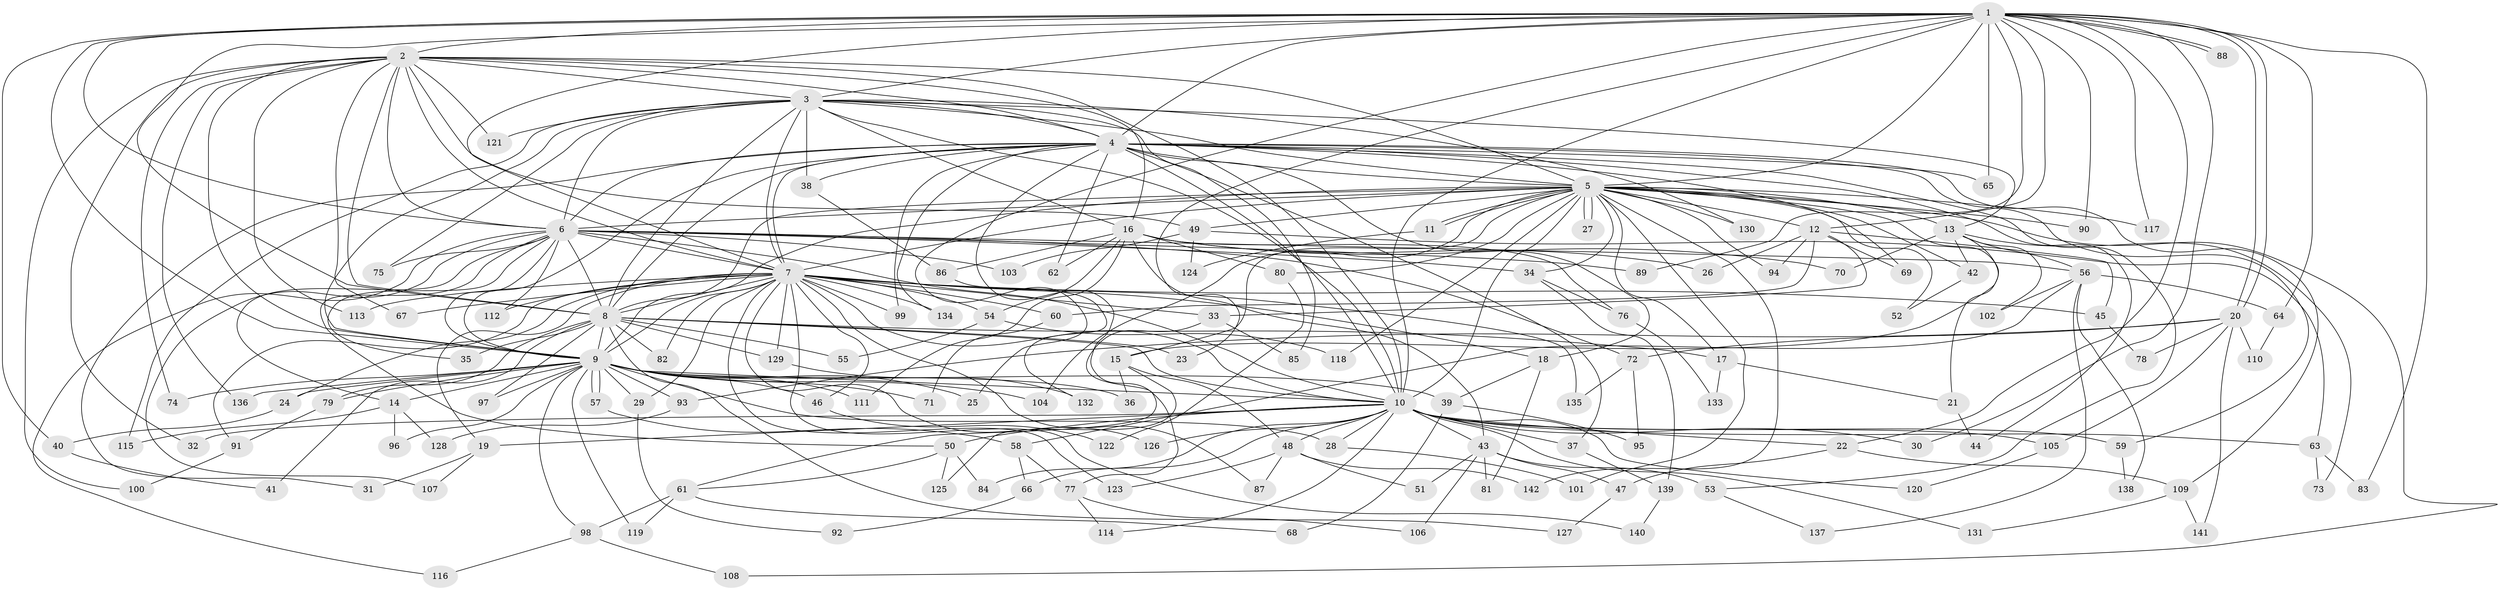 // Generated by graph-tools (version 1.1) at 2025/13/03/09/25 04:13:52]
// undirected, 142 vertices, 309 edges
graph export_dot {
graph [start="1"]
  node [color=gray90,style=filled];
  1;
  2;
  3;
  4;
  5;
  6;
  7;
  8;
  9;
  10;
  11;
  12;
  13;
  14;
  15;
  16;
  17;
  18;
  19;
  20;
  21;
  22;
  23;
  24;
  25;
  26;
  27;
  28;
  29;
  30;
  31;
  32;
  33;
  34;
  35;
  36;
  37;
  38;
  39;
  40;
  41;
  42;
  43;
  44;
  45;
  46;
  47;
  48;
  49;
  50;
  51;
  52;
  53;
  54;
  55;
  56;
  57;
  58;
  59;
  60;
  61;
  62;
  63;
  64;
  65;
  66;
  67;
  68;
  69;
  70;
  71;
  72;
  73;
  74;
  75;
  76;
  77;
  78;
  79;
  80;
  81;
  82;
  83;
  84;
  85;
  86;
  87;
  88;
  89;
  90;
  91;
  92;
  93;
  94;
  95;
  96;
  97;
  98;
  99;
  100;
  101;
  102;
  103;
  104;
  105;
  106;
  107;
  108;
  109;
  110;
  111;
  112;
  113;
  114;
  115;
  116;
  117;
  118;
  119;
  120;
  121;
  122;
  123;
  124;
  125;
  126;
  127;
  128;
  129;
  130;
  131;
  132;
  133;
  134;
  135;
  136;
  137;
  138;
  139;
  140;
  141;
  142;
  1 -- 2;
  1 -- 3;
  1 -- 4;
  1 -- 5;
  1 -- 6;
  1 -- 7;
  1 -- 8;
  1 -- 9;
  1 -- 10;
  1 -- 12;
  1 -- 20;
  1 -- 20;
  1 -- 22;
  1 -- 23;
  1 -- 25;
  1 -- 30;
  1 -- 40;
  1 -- 64;
  1 -- 65;
  1 -- 83;
  1 -- 88;
  1 -- 88;
  1 -- 89;
  1 -- 90;
  1 -- 117;
  2 -- 3;
  2 -- 4;
  2 -- 5;
  2 -- 6;
  2 -- 7;
  2 -- 8;
  2 -- 9;
  2 -- 10;
  2 -- 16;
  2 -- 32;
  2 -- 49;
  2 -- 67;
  2 -- 74;
  2 -- 100;
  2 -- 113;
  2 -- 121;
  2 -- 136;
  3 -- 4;
  3 -- 5;
  3 -- 6;
  3 -- 7;
  3 -- 8;
  3 -- 9;
  3 -- 10;
  3 -- 13;
  3 -- 16;
  3 -- 38;
  3 -- 75;
  3 -- 85;
  3 -- 115;
  3 -- 121;
  3 -- 130;
  4 -- 5;
  4 -- 6;
  4 -- 7;
  4 -- 8;
  4 -- 9;
  4 -- 10;
  4 -- 18;
  4 -- 31;
  4 -- 37;
  4 -- 38;
  4 -- 44;
  4 -- 53;
  4 -- 59;
  4 -- 62;
  4 -- 65;
  4 -- 69;
  4 -- 77;
  4 -- 99;
  4 -- 109;
  4 -- 134;
  5 -- 6;
  5 -- 7;
  5 -- 8;
  5 -- 9;
  5 -- 10;
  5 -- 11;
  5 -- 11;
  5 -- 12;
  5 -- 13;
  5 -- 15;
  5 -- 17;
  5 -- 21;
  5 -- 27;
  5 -- 27;
  5 -- 34;
  5 -- 42;
  5 -- 49;
  5 -- 52;
  5 -- 80;
  5 -- 90;
  5 -- 94;
  5 -- 101;
  5 -- 104;
  5 -- 108;
  5 -- 117;
  5 -- 118;
  5 -- 130;
  5 -- 142;
  6 -- 7;
  6 -- 8;
  6 -- 9;
  6 -- 10;
  6 -- 14;
  6 -- 34;
  6 -- 35;
  6 -- 50;
  6 -- 56;
  6 -- 72;
  6 -- 75;
  6 -- 89;
  6 -- 103;
  6 -- 107;
  6 -- 112;
  6 -- 116;
  7 -- 8;
  7 -- 9;
  7 -- 10;
  7 -- 18;
  7 -- 19;
  7 -- 24;
  7 -- 29;
  7 -- 33;
  7 -- 45;
  7 -- 46;
  7 -- 54;
  7 -- 60;
  7 -- 67;
  7 -- 82;
  7 -- 87;
  7 -- 91;
  7 -- 99;
  7 -- 112;
  7 -- 113;
  7 -- 123;
  7 -- 126;
  7 -- 129;
  7 -- 134;
  7 -- 135;
  7 -- 140;
  8 -- 9;
  8 -- 10;
  8 -- 17;
  8 -- 23;
  8 -- 35;
  8 -- 41;
  8 -- 55;
  8 -- 79;
  8 -- 82;
  8 -- 97;
  8 -- 127;
  8 -- 129;
  9 -- 10;
  9 -- 14;
  9 -- 24;
  9 -- 25;
  9 -- 28;
  9 -- 29;
  9 -- 36;
  9 -- 39;
  9 -- 46;
  9 -- 57;
  9 -- 57;
  9 -- 71;
  9 -- 74;
  9 -- 79;
  9 -- 93;
  9 -- 96;
  9 -- 97;
  9 -- 98;
  9 -- 104;
  9 -- 111;
  9 -- 119;
  9 -- 136;
  10 -- 19;
  10 -- 22;
  10 -- 28;
  10 -- 30;
  10 -- 32;
  10 -- 37;
  10 -- 43;
  10 -- 48;
  10 -- 50;
  10 -- 59;
  10 -- 63;
  10 -- 66;
  10 -- 84;
  10 -- 105;
  10 -- 114;
  10 -- 120;
  10 -- 126;
  10 -- 131;
  11 -- 124;
  12 -- 26;
  12 -- 33;
  12 -- 45;
  12 -- 60;
  12 -- 69;
  12 -- 94;
  13 -- 15;
  13 -- 42;
  13 -- 56;
  13 -- 70;
  13 -- 73;
  13 -- 102;
  14 -- 96;
  14 -- 115;
  14 -- 128;
  15 -- 36;
  15 -- 48;
  15 -- 125;
  16 -- 26;
  16 -- 43;
  16 -- 54;
  16 -- 62;
  16 -- 70;
  16 -- 76;
  16 -- 80;
  16 -- 86;
  16 -- 111;
  17 -- 21;
  17 -- 133;
  18 -- 39;
  18 -- 81;
  19 -- 31;
  19 -- 107;
  20 -- 72;
  20 -- 78;
  20 -- 93;
  20 -- 105;
  20 -- 110;
  20 -- 141;
  21 -- 44;
  22 -- 47;
  22 -- 109;
  24 -- 40;
  28 -- 101;
  29 -- 92;
  33 -- 61;
  33 -- 85;
  34 -- 76;
  34 -- 139;
  37 -- 139;
  38 -- 86;
  39 -- 68;
  39 -- 95;
  40 -- 41;
  42 -- 52;
  43 -- 47;
  43 -- 51;
  43 -- 53;
  43 -- 81;
  43 -- 106;
  45 -- 78;
  46 -- 122;
  47 -- 127;
  48 -- 51;
  48 -- 87;
  48 -- 123;
  48 -- 142;
  49 -- 63;
  49 -- 103;
  49 -- 124;
  50 -- 61;
  50 -- 84;
  50 -- 125;
  53 -- 137;
  54 -- 55;
  54 -- 118;
  56 -- 58;
  56 -- 64;
  56 -- 102;
  56 -- 137;
  56 -- 138;
  57 -- 58;
  58 -- 66;
  58 -- 77;
  59 -- 138;
  60 -- 71;
  61 -- 68;
  61 -- 98;
  61 -- 119;
  63 -- 73;
  63 -- 83;
  64 -- 110;
  66 -- 92;
  72 -- 95;
  72 -- 135;
  76 -- 133;
  77 -- 106;
  77 -- 114;
  79 -- 91;
  80 -- 122;
  86 -- 132;
  91 -- 100;
  93 -- 128;
  98 -- 108;
  98 -- 116;
  105 -- 120;
  109 -- 131;
  109 -- 141;
  129 -- 132;
  139 -- 140;
}

